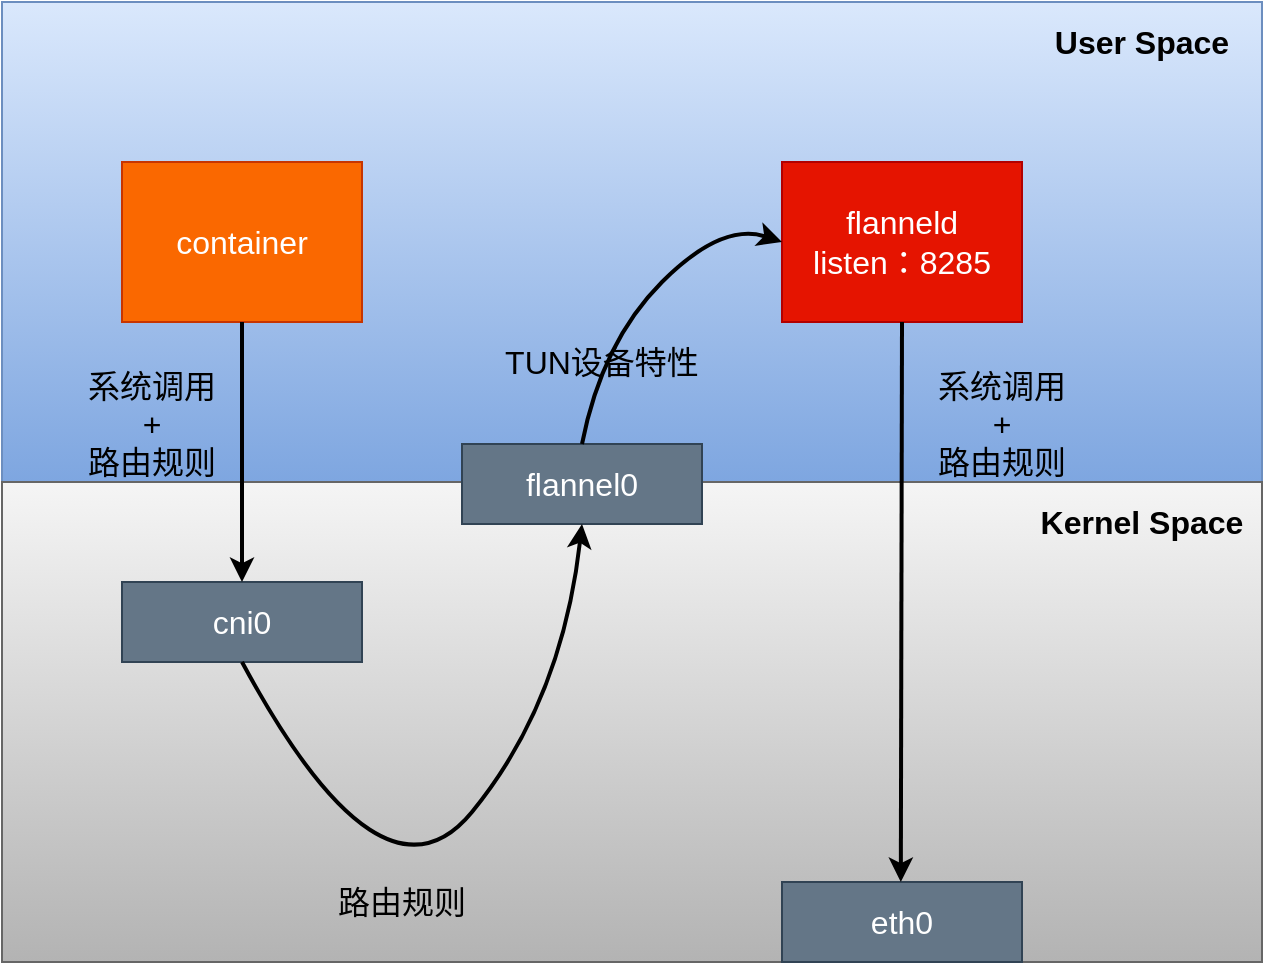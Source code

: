 <mxfile version="14.6.13" type="device"><diagram id="cCYhsi5uSHaW5hhyPOap" name="第 1 页"><mxGraphModel dx="2952" dy="3230" grid="1" gridSize="10" guides="1" tooltips="1" connect="1" arrows="1" fold="1" page="1" pageScale="1" pageWidth="827" pageHeight="1169" math="0" shadow="0"><root><mxCell id="0"/><mxCell id="1" parent="0"/><mxCell id="9OlW97emo-r42BEV4ruL-33" value="&lt;span style=&quot;font-size: 16px&quot;&gt;&lt;br&gt;&lt;/span&gt;" style="text;html=1;align=center;verticalAlign=middle;whiteSpace=wrap;rounded=0;strokeWidth=1;gradientColor=#7ea6e0;strokeColor=#6c8ebf;fillColor=#dae8fc;" parent="1" vertex="1"><mxGeometry x="-1510" y="-1320" width="630" height="240" as="geometry"/></mxCell><mxCell id="9OlW97emo-r42BEV4ruL-37" value="&lt;span style=&quot;font-size: 16px&quot;&gt;&lt;br&gt;&lt;/span&gt;" style="text;html=1;align=center;verticalAlign=middle;whiteSpace=wrap;rounded=0;strokeWidth=1;gradientColor=#b3b3b3;strokeColor=#666666;fillColor=#f5f5f5;" parent="1" vertex="1"><mxGeometry x="-1510" y="-1080" width="630" height="240" as="geometry"/></mxCell><mxCell id="9OlW97emo-r42BEV4ruL-38" value="&lt;b&gt;Kernel Space&lt;/b&gt;" style="text;html=1;strokeColor=none;fillColor=none;align=center;verticalAlign=middle;whiteSpace=wrap;rounded=0;fontSize=16;" parent="1" vertex="1"><mxGeometry x="-1000" y="-1080" width="120" height="40" as="geometry"/></mxCell><mxCell id="9OlW97emo-r42BEV4ruL-39" value="&lt;b&gt;User Space&lt;/b&gt;" style="text;html=1;strokeColor=none;fillColor=none;align=center;verticalAlign=middle;whiteSpace=wrap;rounded=0;fontSize=16;" parent="1" vertex="1"><mxGeometry x="-1000" y="-1320" width="120" height="40" as="geometry"/></mxCell><mxCell id="9OlW97emo-r42BEV4ruL-40" value="flannel0" style="rounded=0;whiteSpace=wrap;html=1;fontSize=16;fillColor=#647687;strokeColor=#314354;fontColor=#ffffff;" parent="1" vertex="1"><mxGeometry x="-1280" y="-1099" width="120" height="40" as="geometry"/></mxCell><mxCell id="9OlW97emo-r42BEV4ruL-41" value="eth0" style="rounded=0;whiteSpace=wrap;html=1;fontSize=16;fillColor=#647687;strokeColor=#314354;fontColor=#ffffff;" parent="1" vertex="1"><mxGeometry x="-1120" y="-880" width="120" height="40" as="geometry"/></mxCell><mxCell id="9OlW97emo-r42BEV4ruL-42" value="cni0" style="rounded=0;whiteSpace=wrap;html=1;fontSize=16;fillColor=#647687;strokeColor=#314354;fontColor=#ffffff;" parent="1" vertex="1"><mxGeometry x="-1450" y="-1030" width="120" height="40" as="geometry"/></mxCell><mxCell id="9OlW97emo-r42BEV4ruL-43" value="container" style="rounded=0;whiteSpace=wrap;html=1;fontSize=16;fillColor=#fa6800;strokeColor=#C73500;fontColor=#ffffff;" parent="1" vertex="1"><mxGeometry x="-1450" y="-1240" width="120" height="80" as="geometry"/></mxCell><mxCell id="9OlW97emo-r42BEV4ruL-45" value="flanneld&lt;br&gt;listen：8285" style="rounded=0;whiteSpace=wrap;html=1;fontSize=16;fillColor=#e51400;strokeColor=#B20000;fontColor=#ffffff;" parent="1" vertex="1"><mxGeometry x="-1120" y="-1240" width="120" height="80" as="geometry"/></mxCell><mxCell id="9OlW97emo-r42BEV4ruL-46" value="" style="endArrow=classic;html=1;fontSize=16;entryX=0.5;entryY=0;entryDx=0;entryDy=0;exitX=0.5;exitY=1;exitDx=0;exitDy=0;strokeWidth=2;" parent="1" source="9OlW97emo-r42BEV4ruL-43" target="9OlW97emo-r42BEV4ruL-42" edge="1"><mxGeometry width="50" height="50" relative="1" as="geometry"><mxPoint x="-770" y="-1020" as="sourcePoint"/><mxPoint x="-790" y="-880" as="targetPoint"/></mxGeometry></mxCell><mxCell id="9OlW97emo-r42BEV4ruL-50" value="" style="curved=1;endArrow=classic;html=1;strokeWidth=2;fontSize=16;exitX=0.5;exitY=1;exitDx=0;exitDy=0;entryX=0.5;entryY=1;entryDx=0;entryDy=0;" parent="1" source="9OlW97emo-r42BEV4ruL-42" target="9OlW97emo-r42BEV4ruL-40" edge="1"><mxGeometry width="50" height="50" relative="1" as="geometry"><mxPoint x="-1010" y="-1130" as="sourcePoint"/><mxPoint x="-960" y="-1180" as="targetPoint"/><Array as="points"><mxPoint x="-1320" y="-860"/><mxPoint x="-1230" y="-970"/></Array></mxGeometry></mxCell><mxCell id="9OlW97emo-r42BEV4ruL-51" value="" style="curved=1;endArrow=classic;html=1;strokeWidth=2;fontSize=16;exitX=0.5;exitY=0;exitDx=0;exitDy=0;entryX=0;entryY=0.5;entryDx=0;entryDy=0;" parent="1" source="9OlW97emo-r42BEV4ruL-40" target="9OlW97emo-r42BEV4ruL-45" edge="1"><mxGeometry width="50" height="50" relative="1" as="geometry"><mxPoint x="-1380" y="-980" as="sourcePoint"/><mxPoint x="-1210" y="-1049" as="targetPoint"/><Array as="points"><mxPoint x="-1210" y="-1150"/><mxPoint x="-1150" y="-1210"/></Array></mxGeometry></mxCell><mxCell id="9OlW97emo-r42BEV4ruL-53" value="" style="endArrow=classic;html=1;fontSize=16;entryX=0.5;entryY=0;entryDx=0;entryDy=0;exitX=0.5;exitY=1;exitDx=0;exitDy=0;strokeWidth=2;" parent="1" source="9OlW97emo-r42BEV4ruL-45" edge="1"><mxGeometry width="50" height="50" relative="1" as="geometry"><mxPoint x="-1060.59" y="-1010" as="sourcePoint"/><mxPoint x="-1060.59" y="-880" as="targetPoint"/></mxGeometry></mxCell><mxCell id="9OlW97emo-r42BEV4ruL-54" value="系统调用&lt;br&gt;+&lt;br&gt;路由规则" style="text;html=1;strokeColor=none;fillColor=none;align=center;verticalAlign=middle;whiteSpace=wrap;rounded=0;fontSize=16;" parent="1" vertex="1"><mxGeometry x="-1480" y="-1139" width="90" height="60" as="geometry"/></mxCell><mxCell id="9OlW97emo-r42BEV4ruL-55" value="路由规则" style="text;html=1;strokeColor=none;fillColor=none;align=center;verticalAlign=middle;whiteSpace=wrap;rounded=0;fontSize=16;" parent="1" vertex="1"><mxGeometry x="-1370" y="-890" width="120" height="40" as="geometry"/></mxCell><mxCell id="9OlW97emo-r42BEV4ruL-56" value="TUN设备特性" style="text;html=1;strokeColor=none;fillColor=none;align=center;verticalAlign=middle;whiteSpace=wrap;rounded=0;fontSize=16;" parent="1" vertex="1"><mxGeometry x="-1270" y="-1160" width="120" height="40" as="geometry"/></mxCell><mxCell id="9OlW97emo-r42BEV4ruL-57" value="系统调用&lt;br&gt;+&lt;br&gt;路由规则" style="text;html=1;strokeColor=none;fillColor=none;align=center;verticalAlign=middle;whiteSpace=wrap;rounded=0;fontSize=16;" parent="1" vertex="1"><mxGeometry x="-1060" y="-1140" width="100" height="61" as="geometry"/></mxCell></root></mxGraphModel></diagram></mxfile>